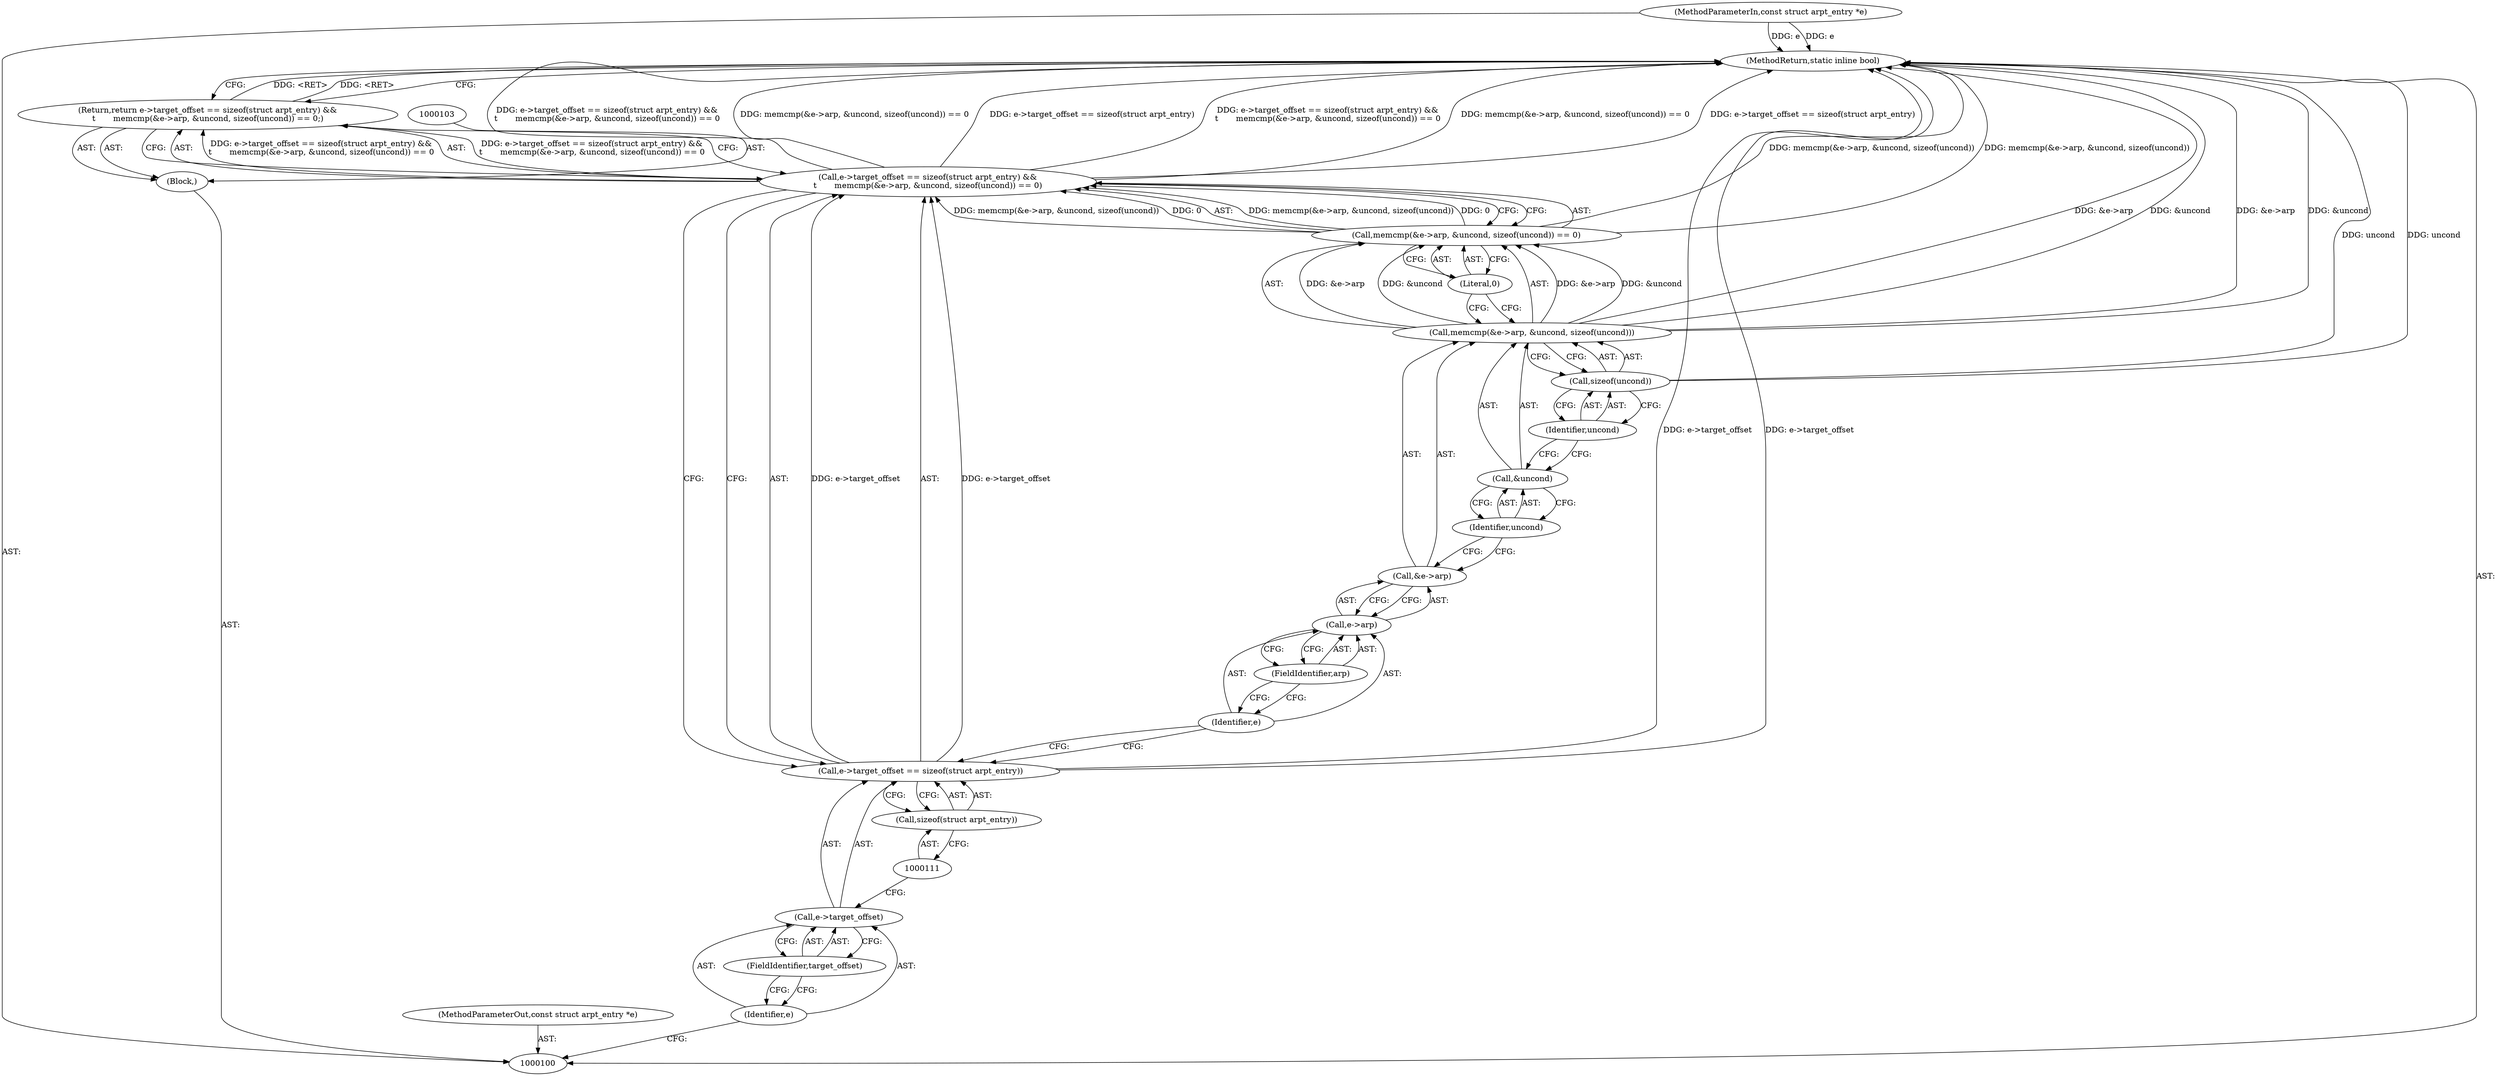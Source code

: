digraph "0_linux_54d83fc74aa9ec72794373cb47432c5f7fb1a309_2" {
"1000123" [label="(MethodReturn,static inline bool)"];
"1000101" [label="(MethodParameterIn,const struct arpt_entry *e)"];
"1000159" [label="(MethodParameterOut,const struct arpt_entry *e)"];
"1000102" [label="(Block,)"];
"1000104" [label="(Return,return e->target_offset == sizeof(struct arpt_entry) &&\n\t       memcmp(&e->arp, &uncond, sizeof(uncond)) == 0;)"];
"1000109" [label="(FieldIdentifier,target_offset)"];
"1000110" [label="(Call,sizeof(struct arpt_entry))"];
"1000105" [label="(Call,e->target_offset == sizeof(struct arpt_entry) &&\n\t       memcmp(&e->arp, &uncond, sizeof(uncond)) == 0)"];
"1000106" [label="(Call,e->target_offset == sizeof(struct arpt_entry))"];
"1000107" [label="(Call,e->target_offset)"];
"1000108" [label="(Identifier,e)"];
"1000114" [label="(Call,&e->arp)"];
"1000115" [label="(Call,e->arp)"];
"1000116" [label="(Identifier,e)"];
"1000117" [label="(FieldIdentifier,arp)"];
"1000118" [label="(Call,&uncond)"];
"1000119" [label="(Identifier,uncond)"];
"1000120" [label="(Call,sizeof(uncond))"];
"1000121" [label="(Identifier,uncond)"];
"1000122" [label="(Literal,0)"];
"1000112" [label="(Call,memcmp(&e->arp, &uncond, sizeof(uncond)) == 0)"];
"1000113" [label="(Call,memcmp(&e->arp, &uncond, sizeof(uncond)))"];
"1000123" -> "1000100"  [label="AST: "];
"1000123" -> "1000104"  [label="CFG: "];
"1000104" -> "1000123"  [label="DDG: <RET>"];
"1000106" -> "1000123"  [label="DDG: e->target_offset"];
"1000105" -> "1000123"  [label="DDG: e->target_offset == sizeof(struct arpt_entry) &&\n\t       memcmp(&e->arp, &uncond, sizeof(uncond)) == 0"];
"1000105" -> "1000123"  [label="DDG: memcmp(&e->arp, &uncond, sizeof(uncond)) == 0"];
"1000105" -> "1000123"  [label="DDG: e->target_offset == sizeof(struct arpt_entry)"];
"1000113" -> "1000123"  [label="DDG: &e->arp"];
"1000113" -> "1000123"  [label="DDG: &uncond"];
"1000120" -> "1000123"  [label="DDG: uncond"];
"1000112" -> "1000123"  [label="DDG: memcmp(&e->arp, &uncond, sizeof(uncond))"];
"1000101" -> "1000123"  [label="DDG: e"];
"1000101" -> "1000100"  [label="AST: "];
"1000101" -> "1000123"  [label="DDG: e"];
"1000159" -> "1000100"  [label="AST: "];
"1000102" -> "1000100"  [label="AST: "];
"1000103" -> "1000102"  [label="AST: "];
"1000104" -> "1000102"  [label="AST: "];
"1000104" -> "1000102"  [label="AST: "];
"1000104" -> "1000105"  [label="CFG: "];
"1000105" -> "1000104"  [label="AST: "];
"1000123" -> "1000104"  [label="CFG: "];
"1000104" -> "1000123"  [label="DDG: <RET>"];
"1000105" -> "1000104"  [label="DDG: e->target_offset == sizeof(struct arpt_entry) &&\n\t       memcmp(&e->arp, &uncond, sizeof(uncond)) == 0"];
"1000109" -> "1000107"  [label="AST: "];
"1000109" -> "1000108"  [label="CFG: "];
"1000107" -> "1000109"  [label="CFG: "];
"1000110" -> "1000106"  [label="AST: "];
"1000110" -> "1000111"  [label="CFG: "];
"1000111" -> "1000110"  [label="AST: "];
"1000106" -> "1000110"  [label="CFG: "];
"1000105" -> "1000104"  [label="AST: "];
"1000105" -> "1000106"  [label="CFG: "];
"1000105" -> "1000112"  [label="CFG: "];
"1000106" -> "1000105"  [label="AST: "];
"1000112" -> "1000105"  [label="AST: "];
"1000104" -> "1000105"  [label="CFG: "];
"1000105" -> "1000123"  [label="DDG: e->target_offset == sizeof(struct arpt_entry) &&\n\t       memcmp(&e->arp, &uncond, sizeof(uncond)) == 0"];
"1000105" -> "1000123"  [label="DDG: memcmp(&e->arp, &uncond, sizeof(uncond)) == 0"];
"1000105" -> "1000123"  [label="DDG: e->target_offset == sizeof(struct arpt_entry)"];
"1000105" -> "1000104"  [label="DDG: e->target_offset == sizeof(struct arpt_entry) &&\n\t       memcmp(&e->arp, &uncond, sizeof(uncond)) == 0"];
"1000106" -> "1000105"  [label="DDG: e->target_offset"];
"1000112" -> "1000105"  [label="DDG: memcmp(&e->arp, &uncond, sizeof(uncond))"];
"1000112" -> "1000105"  [label="DDG: 0"];
"1000106" -> "1000105"  [label="AST: "];
"1000106" -> "1000110"  [label="CFG: "];
"1000107" -> "1000106"  [label="AST: "];
"1000110" -> "1000106"  [label="AST: "];
"1000116" -> "1000106"  [label="CFG: "];
"1000105" -> "1000106"  [label="CFG: "];
"1000106" -> "1000123"  [label="DDG: e->target_offset"];
"1000106" -> "1000105"  [label="DDG: e->target_offset"];
"1000107" -> "1000106"  [label="AST: "];
"1000107" -> "1000109"  [label="CFG: "];
"1000108" -> "1000107"  [label="AST: "];
"1000109" -> "1000107"  [label="AST: "];
"1000111" -> "1000107"  [label="CFG: "];
"1000108" -> "1000107"  [label="AST: "];
"1000108" -> "1000100"  [label="CFG: "];
"1000109" -> "1000108"  [label="CFG: "];
"1000114" -> "1000113"  [label="AST: "];
"1000114" -> "1000115"  [label="CFG: "];
"1000115" -> "1000114"  [label="AST: "];
"1000119" -> "1000114"  [label="CFG: "];
"1000115" -> "1000114"  [label="AST: "];
"1000115" -> "1000117"  [label="CFG: "];
"1000116" -> "1000115"  [label="AST: "];
"1000117" -> "1000115"  [label="AST: "];
"1000114" -> "1000115"  [label="CFG: "];
"1000116" -> "1000115"  [label="AST: "];
"1000116" -> "1000106"  [label="CFG: "];
"1000117" -> "1000116"  [label="CFG: "];
"1000117" -> "1000115"  [label="AST: "];
"1000117" -> "1000116"  [label="CFG: "];
"1000115" -> "1000117"  [label="CFG: "];
"1000118" -> "1000113"  [label="AST: "];
"1000118" -> "1000119"  [label="CFG: "];
"1000119" -> "1000118"  [label="AST: "];
"1000121" -> "1000118"  [label="CFG: "];
"1000119" -> "1000118"  [label="AST: "];
"1000119" -> "1000114"  [label="CFG: "];
"1000118" -> "1000119"  [label="CFG: "];
"1000120" -> "1000113"  [label="AST: "];
"1000120" -> "1000121"  [label="CFG: "];
"1000121" -> "1000120"  [label="AST: "];
"1000113" -> "1000120"  [label="CFG: "];
"1000120" -> "1000123"  [label="DDG: uncond"];
"1000121" -> "1000120"  [label="AST: "];
"1000121" -> "1000118"  [label="CFG: "];
"1000120" -> "1000121"  [label="CFG: "];
"1000122" -> "1000112"  [label="AST: "];
"1000122" -> "1000113"  [label="CFG: "];
"1000112" -> "1000122"  [label="CFG: "];
"1000112" -> "1000105"  [label="AST: "];
"1000112" -> "1000122"  [label="CFG: "];
"1000113" -> "1000112"  [label="AST: "];
"1000122" -> "1000112"  [label="AST: "];
"1000105" -> "1000112"  [label="CFG: "];
"1000112" -> "1000123"  [label="DDG: memcmp(&e->arp, &uncond, sizeof(uncond))"];
"1000112" -> "1000105"  [label="DDG: memcmp(&e->arp, &uncond, sizeof(uncond))"];
"1000112" -> "1000105"  [label="DDG: 0"];
"1000113" -> "1000112"  [label="DDG: &e->arp"];
"1000113" -> "1000112"  [label="DDG: &uncond"];
"1000113" -> "1000112"  [label="AST: "];
"1000113" -> "1000120"  [label="CFG: "];
"1000114" -> "1000113"  [label="AST: "];
"1000118" -> "1000113"  [label="AST: "];
"1000120" -> "1000113"  [label="AST: "];
"1000122" -> "1000113"  [label="CFG: "];
"1000113" -> "1000123"  [label="DDG: &e->arp"];
"1000113" -> "1000123"  [label="DDG: &uncond"];
"1000113" -> "1000112"  [label="DDG: &e->arp"];
"1000113" -> "1000112"  [label="DDG: &uncond"];
}
